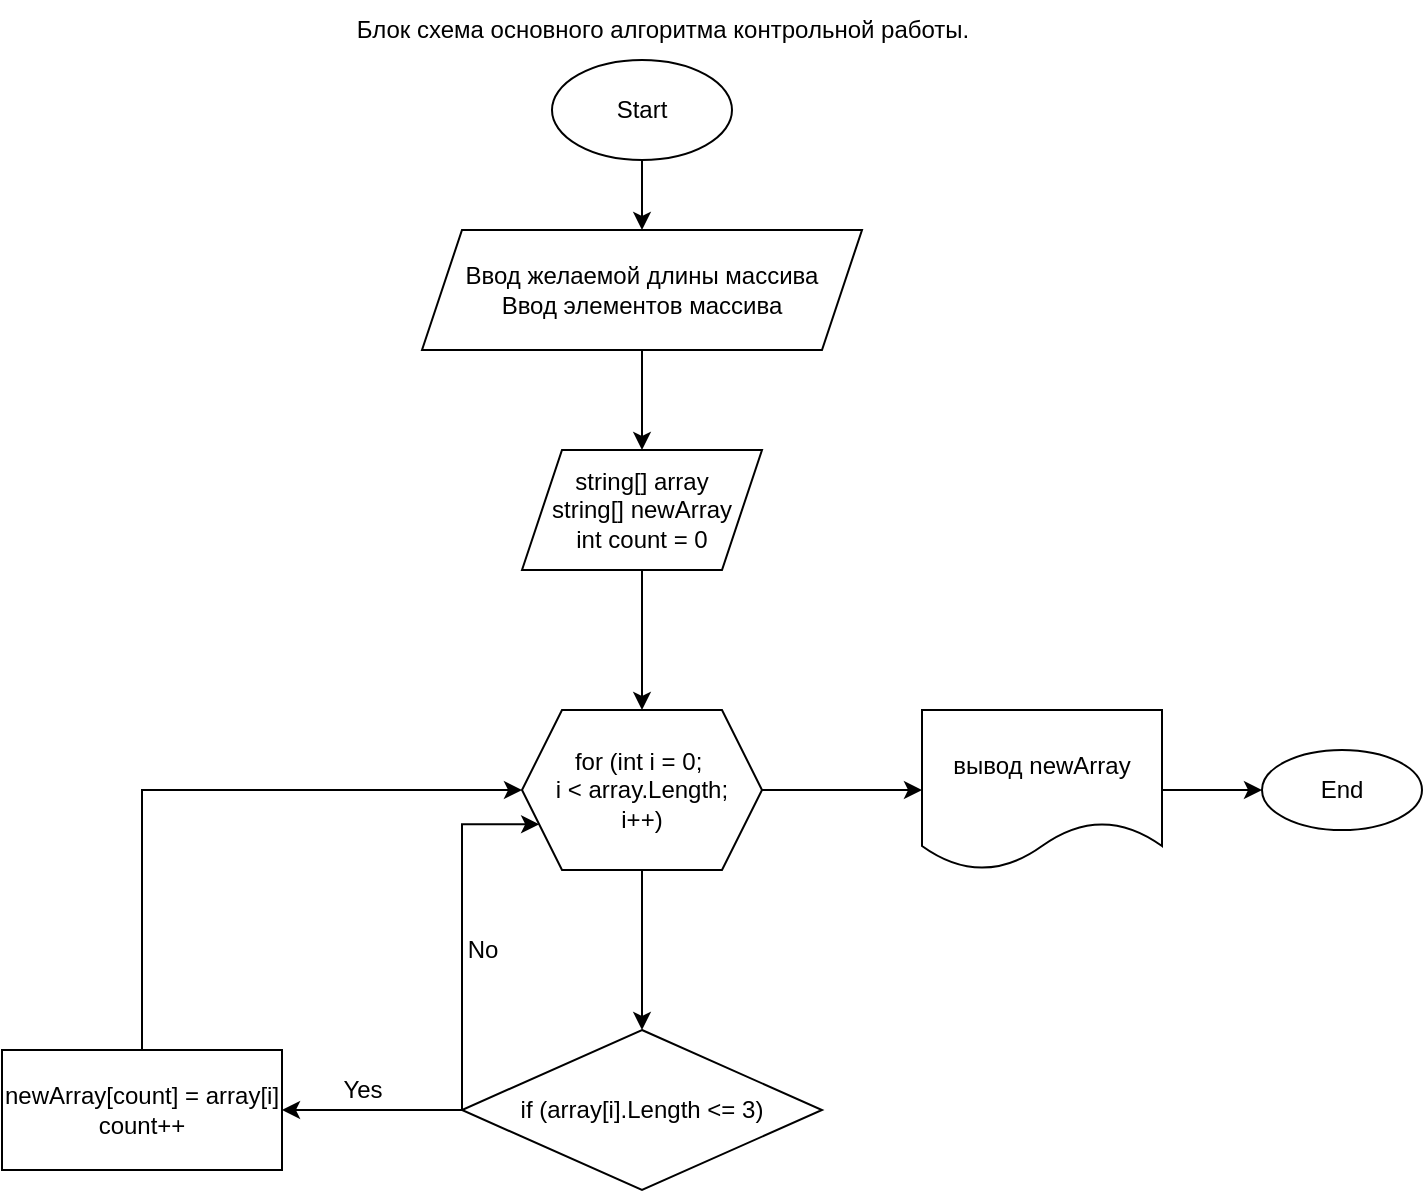 <mxfile version="20.7.4" type="device"><diagram id="C5RBs43oDa-KdzZeNtuy" name="Page-1"><mxGraphModel dx="1434" dy="764" grid="1" gridSize="10" guides="1" tooltips="1" connect="1" arrows="1" fold="1" page="1" pageScale="1" pageWidth="827" pageHeight="1169" math="0" shadow="0"><root><mxCell id="WIyWlLk6GJQsqaUBKTNV-0"/><mxCell id="WIyWlLk6GJQsqaUBKTNV-1" parent="WIyWlLk6GJQsqaUBKTNV-0"/><mxCell id="RZq01QGDHMoX8Z1f-HiF-0" value="Блок схема основного алгоритма контрольной работы." style="text;html=1;align=center;verticalAlign=middle;resizable=0;points=[];autosize=1;strokeColor=none;fillColor=none;" vertex="1" parent="WIyWlLk6GJQsqaUBKTNV-1"><mxGeometry x="245" y="25" width="330" height="30" as="geometry"/></mxCell><mxCell id="RZq01QGDHMoX8Z1f-HiF-6" value="" style="edgeStyle=orthogonalEdgeStyle;rounded=0;orthogonalLoop=1;jettySize=auto;html=1;" edge="1" parent="WIyWlLk6GJQsqaUBKTNV-1" source="RZq01QGDHMoX8Z1f-HiF-4" target="RZq01QGDHMoX8Z1f-HiF-5"><mxGeometry relative="1" as="geometry"/></mxCell><mxCell id="RZq01QGDHMoX8Z1f-HiF-4" value="string[] array&lt;br&gt;string[] newArray&lt;br&gt;int count = 0" style="shape=parallelogram;perimeter=parallelogramPerimeter;whiteSpace=wrap;html=1;fixedSize=1;" vertex="1" parent="WIyWlLk6GJQsqaUBKTNV-1"><mxGeometry x="340" y="250" width="120" height="60" as="geometry"/></mxCell><mxCell id="RZq01QGDHMoX8Z1f-HiF-8" value="" style="edgeStyle=orthogonalEdgeStyle;rounded=0;orthogonalLoop=1;jettySize=auto;html=1;" edge="1" parent="WIyWlLk6GJQsqaUBKTNV-1" source="RZq01QGDHMoX8Z1f-HiF-5" target="RZq01QGDHMoX8Z1f-HiF-7"><mxGeometry relative="1" as="geometry"/></mxCell><mxCell id="RZq01QGDHMoX8Z1f-HiF-20" value="" style="edgeStyle=orthogonalEdgeStyle;rounded=0;orthogonalLoop=1;jettySize=auto;html=1;" edge="1" parent="WIyWlLk6GJQsqaUBKTNV-1" source="RZq01QGDHMoX8Z1f-HiF-5" target="RZq01QGDHMoX8Z1f-HiF-19"><mxGeometry relative="1" as="geometry"/></mxCell><mxCell id="RZq01QGDHMoX8Z1f-HiF-5" value="for (int i = 0;&amp;nbsp;&lt;br&gt;i &amp;lt; array.Length;&lt;br&gt;i++)" style="shape=hexagon;perimeter=hexagonPerimeter2;whiteSpace=wrap;html=1;fixedSize=1;" vertex="1" parent="WIyWlLk6GJQsqaUBKTNV-1"><mxGeometry x="340" y="380" width="120" height="80" as="geometry"/></mxCell><mxCell id="RZq01QGDHMoX8Z1f-HiF-10" value="" style="edgeStyle=orthogonalEdgeStyle;rounded=0;orthogonalLoop=1;jettySize=auto;html=1;" edge="1" parent="WIyWlLk6GJQsqaUBKTNV-1" source="RZq01QGDHMoX8Z1f-HiF-7" target="RZq01QGDHMoX8Z1f-HiF-9"><mxGeometry relative="1" as="geometry"/></mxCell><mxCell id="RZq01QGDHMoX8Z1f-HiF-13" style="edgeStyle=orthogonalEdgeStyle;rounded=0;orthogonalLoop=1;jettySize=auto;html=1;entryX=0;entryY=0.75;entryDx=0;entryDy=0;" edge="1" parent="WIyWlLk6GJQsqaUBKTNV-1" source="RZq01QGDHMoX8Z1f-HiF-7" target="RZq01QGDHMoX8Z1f-HiF-5"><mxGeometry x="-0.006" y="-60" relative="1" as="geometry"><mxPoint x="290" y="480" as="targetPoint"/><Array as="points"><mxPoint x="310" y="437"/></Array><mxPoint as="offset"/></mxGeometry></mxCell><mxCell id="RZq01QGDHMoX8Z1f-HiF-7" value="if (array[i].Length &amp;lt;= 3)" style="rhombus;whiteSpace=wrap;html=1;" vertex="1" parent="WIyWlLk6GJQsqaUBKTNV-1"><mxGeometry x="310" y="540" width="180" height="80" as="geometry"/></mxCell><mxCell id="RZq01QGDHMoX8Z1f-HiF-14" style="edgeStyle=orthogonalEdgeStyle;rounded=0;orthogonalLoop=1;jettySize=auto;html=1;entryX=0;entryY=0.5;entryDx=0;entryDy=0;" edge="1" parent="WIyWlLk6GJQsqaUBKTNV-1" source="RZq01QGDHMoX8Z1f-HiF-9" target="RZq01QGDHMoX8Z1f-HiF-5"><mxGeometry relative="1" as="geometry"><Array as="points"><mxPoint x="150" y="420"/></Array></mxGeometry></mxCell><mxCell id="RZq01QGDHMoX8Z1f-HiF-9" value="newArray[count] = array[i]&lt;br&gt;count++" style="whiteSpace=wrap;html=1;" vertex="1" parent="WIyWlLk6GJQsqaUBKTNV-1"><mxGeometry x="80" y="550" width="140" height="60" as="geometry"/></mxCell><mxCell id="RZq01QGDHMoX8Z1f-HiF-15" value="Yes" style="text;html=1;align=center;verticalAlign=middle;resizable=0;points=[];autosize=1;strokeColor=none;fillColor=none;" vertex="1" parent="WIyWlLk6GJQsqaUBKTNV-1"><mxGeometry x="240" y="555" width="40" height="30" as="geometry"/></mxCell><mxCell id="RZq01QGDHMoX8Z1f-HiF-16" value="No" style="text;html=1;align=center;verticalAlign=middle;resizable=0;points=[];autosize=1;strokeColor=none;fillColor=none;" vertex="1" parent="WIyWlLk6GJQsqaUBKTNV-1"><mxGeometry x="300" y="485" width="40" height="30" as="geometry"/></mxCell><mxCell id="RZq01QGDHMoX8Z1f-HiF-27" value="" style="edgeStyle=orthogonalEdgeStyle;rounded=0;orthogonalLoop=1;jettySize=auto;html=1;" edge="1" parent="WIyWlLk6GJQsqaUBKTNV-1" source="RZq01QGDHMoX8Z1f-HiF-19" target="RZq01QGDHMoX8Z1f-HiF-26"><mxGeometry relative="1" as="geometry"/></mxCell><mxCell id="RZq01QGDHMoX8Z1f-HiF-19" value="вывод newArray" style="shape=document;whiteSpace=wrap;html=1;boundedLbl=1;" vertex="1" parent="WIyWlLk6GJQsqaUBKTNV-1"><mxGeometry x="540" y="380" width="120" height="80" as="geometry"/></mxCell><mxCell id="RZq01QGDHMoX8Z1f-HiF-22" value="" style="edgeStyle=orthogonalEdgeStyle;rounded=0;orthogonalLoop=1;jettySize=auto;html=1;" edge="1" parent="WIyWlLk6GJQsqaUBKTNV-1" source="RZq01QGDHMoX8Z1f-HiF-21" target="RZq01QGDHMoX8Z1f-HiF-4"><mxGeometry relative="1" as="geometry"/></mxCell><mxCell id="RZq01QGDHMoX8Z1f-HiF-21" value="Ввод желаемой длины массива&lt;br&gt;Ввод элементов массива" style="shape=parallelogram;perimeter=parallelogramPerimeter;whiteSpace=wrap;html=1;fixedSize=1;" vertex="1" parent="WIyWlLk6GJQsqaUBKTNV-1"><mxGeometry x="290" y="140" width="220" height="60" as="geometry"/></mxCell><mxCell id="RZq01QGDHMoX8Z1f-HiF-25" value="" style="edgeStyle=orthogonalEdgeStyle;rounded=0;orthogonalLoop=1;jettySize=auto;html=1;" edge="1" parent="WIyWlLk6GJQsqaUBKTNV-1" source="RZq01QGDHMoX8Z1f-HiF-24" target="RZq01QGDHMoX8Z1f-HiF-21"><mxGeometry relative="1" as="geometry"/></mxCell><mxCell id="RZq01QGDHMoX8Z1f-HiF-24" value="Start" style="ellipse;whiteSpace=wrap;html=1;" vertex="1" parent="WIyWlLk6GJQsqaUBKTNV-1"><mxGeometry x="355" y="55" width="90" height="50" as="geometry"/></mxCell><mxCell id="RZq01QGDHMoX8Z1f-HiF-26" value="End" style="ellipse;whiteSpace=wrap;html=1;" vertex="1" parent="WIyWlLk6GJQsqaUBKTNV-1"><mxGeometry x="710" y="400" width="80" height="40" as="geometry"/></mxCell></root></mxGraphModel></diagram></mxfile>